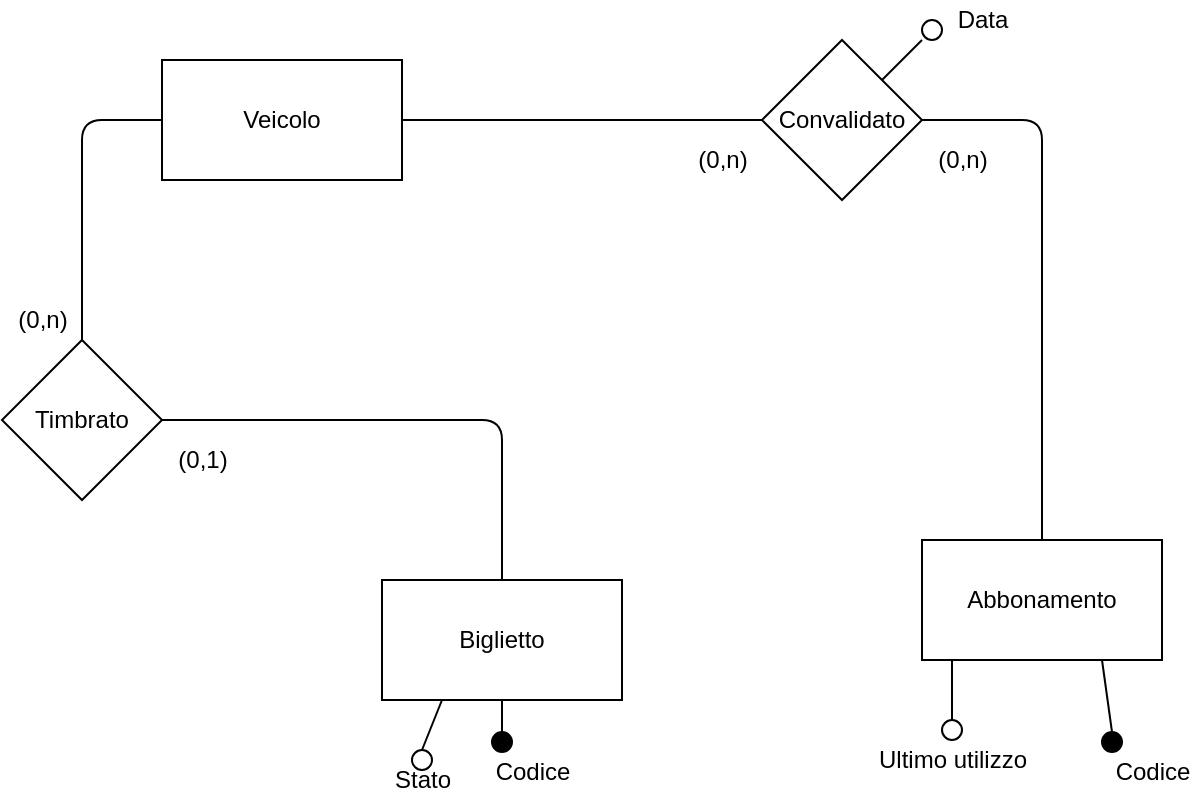<mxfile version="12.4.8" type="device"><diagram id="C5RBs43oDa-KdzZeNtuy" name="Page-1"><mxGraphModel dx="1373" dy="638" grid="1" gridSize="10" guides="1" tooltips="1" connect="1" arrows="1" fold="1" page="1" pageScale="1" pageWidth="827" pageHeight="1169" math="0" shadow="0"><root><mxCell id="WIyWlLk6GJQsqaUBKTNV-0"/><mxCell id="WIyWlLk6GJQsqaUBKTNV-1" parent="WIyWlLk6GJQsqaUBKTNV-0"/><mxCell id="0jxbRu7jSkajX_0jfpdM-3" value="Biglietto " style="rounded=0;whiteSpace=wrap;html=1;" vertex="1" parent="WIyWlLk6GJQsqaUBKTNV-1"><mxGeometry x="230" y="400" width="120" height="60" as="geometry"/></mxCell><mxCell id="0jxbRu7jSkajX_0jfpdM-4" value="Abbonamento" style="rounded=0;whiteSpace=wrap;html=1;" vertex="1" parent="WIyWlLk6GJQsqaUBKTNV-1"><mxGeometry x="500" y="380" width="120" height="60" as="geometry"/></mxCell><mxCell id="0jxbRu7jSkajX_0jfpdM-10" value="" style="endArrow=none;html=1;entryX=0.5;entryY=1;entryDx=0;entryDy=0;" edge="1" parent="WIyWlLk6GJQsqaUBKTNV-1"><mxGeometry width="50" height="50" relative="1" as="geometry"><mxPoint x="515" y="470" as="sourcePoint"/><mxPoint x="515" y="440" as="targetPoint"/></mxGeometry></mxCell><mxCell id="0jxbRu7jSkajX_0jfpdM-11" value="" style="ellipse;whiteSpace=wrap;html=1;" vertex="1" parent="WIyWlLk6GJQsqaUBKTNV-1"><mxGeometry x="510" y="470" width="10" height="10" as="geometry"/></mxCell><mxCell id="0jxbRu7jSkajX_0jfpdM-15" value="Ultimo utilizzo" style="text;html=1;align=center;verticalAlign=middle;resizable=0;points=[];autosize=1;" vertex="1" parent="WIyWlLk6GJQsqaUBKTNV-1"><mxGeometry x="470" y="480" width="90" height="20" as="geometry"/></mxCell><mxCell id="0jxbRu7jSkajX_0jfpdM-17" value="" style="endArrow=none;html=1;entryX=0.5;entryY=1;entryDx=0;entryDy=0;exitX=0.5;exitY=0;exitDx=0;exitDy=0;" edge="1" parent="WIyWlLk6GJQsqaUBKTNV-1" source="0jxbRu7jSkajX_0jfpdM-18" target="0jxbRu7jSkajX_0jfpdM-3"><mxGeometry width="50" height="50" relative="1" as="geometry"><mxPoint x="273" y="496" as="sourcePoint"/><mxPoint x="272.5" y="516" as="targetPoint"/></mxGeometry></mxCell><mxCell id="0jxbRu7jSkajX_0jfpdM-18" value="" style="ellipse;whiteSpace=wrap;html=1;fillColor=#000000;" vertex="1" parent="WIyWlLk6GJQsqaUBKTNV-1"><mxGeometry x="285" y="476" width="10" height="10" as="geometry"/></mxCell><mxCell id="0jxbRu7jSkajX_0jfpdM-19" value="Codice" style="text;html=1;align=center;verticalAlign=middle;resizable=0;points=[];autosize=1;" vertex="1" parent="WIyWlLk6GJQsqaUBKTNV-1"><mxGeometry x="280" y="486" width="50" height="20" as="geometry"/></mxCell><mxCell id="0jxbRu7jSkajX_0jfpdM-20" value="" style="endArrow=none;html=1;entryX=0.75;entryY=1;entryDx=0;entryDy=0;exitX=0.5;exitY=0;exitDx=0;exitDy=0;" edge="1" parent="WIyWlLk6GJQsqaUBKTNV-1" source="0jxbRu7jSkajX_0jfpdM-21" target="0jxbRu7jSkajX_0jfpdM-4"><mxGeometry width="50" height="50" relative="1" as="geometry"><mxPoint x="608" y="495.64" as="sourcePoint"/><mxPoint x="610.36" y="440.0" as="targetPoint"/></mxGeometry></mxCell><mxCell id="0jxbRu7jSkajX_0jfpdM-21" value="" style="ellipse;whiteSpace=wrap;html=1;fillColor=#000000;" vertex="1" parent="WIyWlLk6GJQsqaUBKTNV-1"><mxGeometry x="590" y="476" width="10" height="10" as="geometry"/></mxCell><mxCell id="0jxbRu7jSkajX_0jfpdM-22" value="Codice" style="text;html=1;align=center;verticalAlign=middle;resizable=0;points=[];autosize=1;" vertex="1" parent="WIyWlLk6GJQsqaUBKTNV-1"><mxGeometry x="590" y="486" width="50" height="20" as="geometry"/></mxCell><mxCell id="0jxbRu7jSkajX_0jfpdM-27" value="Veicolo" style="rounded=0;whiteSpace=wrap;html=1;" vertex="1" parent="WIyWlLk6GJQsqaUBKTNV-1"><mxGeometry x="120" y="140" width="120" height="60" as="geometry"/></mxCell><mxCell id="0jxbRu7jSkajX_0jfpdM-28" value="Timbrato" style="rhombus;whiteSpace=wrap;html=1;" vertex="1" parent="WIyWlLk6GJQsqaUBKTNV-1"><mxGeometry x="40" y="280" width="80" height="80" as="geometry"/></mxCell><mxCell id="0jxbRu7jSkajX_0jfpdM-29" value="" style="endArrow=none;html=1;entryX=0.5;entryY=0;entryDx=0;entryDy=0;exitX=1;exitY=0.5;exitDx=0;exitDy=0;" edge="1" parent="WIyWlLk6GJQsqaUBKTNV-1" source="0jxbRu7jSkajX_0jfpdM-28" target="0jxbRu7jSkajX_0jfpdM-3"><mxGeometry width="50" height="50" relative="1" as="geometry"><mxPoint x="40" y="580" as="sourcePoint"/><mxPoint x="90" y="530" as="targetPoint"/><Array as="points"><mxPoint x="290" y="320"/></Array></mxGeometry></mxCell><mxCell id="0jxbRu7jSkajX_0jfpdM-30" value="" style="endArrow=none;html=1;entryX=0.5;entryY=0;entryDx=0;entryDy=0;exitX=0;exitY=0.5;exitDx=0;exitDy=0;" edge="1" parent="WIyWlLk6GJQsqaUBKTNV-1" source="0jxbRu7jSkajX_0jfpdM-27" target="0jxbRu7jSkajX_0jfpdM-28"><mxGeometry width="50" height="50" relative="1" as="geometry"><mxPoint x="40" y="580" as="sourcePoint"/><mxPoint x="90" y="530" as="targetPoint"/><Array as="points"><mxPoint x="80" y="170"/></Array></mxGeometry></mxCell><mxCell id="0jxbRu7jSkajX_0jfpdM-31" value="Convalidato" style="rhombus;whiteSpace=wrap;html=1;" vertex="1" parent="WIyWlLk6GJQsqaUBKTNV-1"><mxGeometry x="420" y="130" width="80" height="80" as="geometry"/></mxCell><mxCell id="0jxbRu7jSkajX_0jfpdM-32" value="" style="endArrow=none;html=1;entryX=0.5;entryY=0;entryDx=0;entryDy=0;exitX=1;exitY=0.5;exitDx=0;exitDy=0;" edge="1" parent="WIyWlLk6GJQsqaUBKTNV-1" source="0jxbRu7jSkajX_0jfpdM-31" target="0jxbRu7jSkajX_0jfpdM-4"><mxGeometry width="50" height="50" relative="1" as="geometry"><mxPoint x="40" y="580" as="sourcePoint"/><mxPoint x="90" y="530" as="targetPoint"/><Array as="points"><mxPoint x="560" y="170"/></Array></mxGeometry></mxCell><mxCell id="0jxbRu7jSkajX_0jfpdM-34" value="" style="endArrow=none;html=1;entryX=0;entryY=0.5;entryDx=0;entryDy=0;exitX=1;exitY=0.5;exitDx=0;exitDy=0;" edge="1" parent="WIyWlLk6GJQsqaUBKTNV-1" source="0jxbRu7jSkajX_0jfpdM-27" target="0jxbRu7jSkajX_0jfpdM-31"><mxGeometry width="50" height="50" relative="1" as="geometry"><mxPoint x="40" y="580" as="sourcePoint"/><mxPoint x="90" y="530" as="targetPoint"/></mxGeometry></mxCell><mxCell id="0jxbRu7jSkajX_0jfpdM-35" value="" style="endArrow=none;html=1;entryX=0.25;entryY=1;entryDx=0;entryDy=0;exitX=0.5;exitY=0;exitDx=0;exitDy=0;" edge="1" parent="WIyWlLk6GJQsqaUBKTNV-1" source="0jxbRu7jSkajX_0jfpdM-41" target="0jxbRu7jSkajX_0jfpdM-3"><mxGeometry width="50" height="50" relative="1" as="geometry"><mxPoint x="260" y="490" as="sourcePoint"/><mxPoint x="90" y="530" as="targetPoint"/></mxGeometry></mxCell><mxCell id="0jxbRu7jSkajX_0jfpdM-36" value="Stato" style="text;html=1;align=center;verticalAlign=middle;resizable=0;points=[];autosize=1;" vertex="1" parent="WIyWlLk6GJQsqaUBKTNV-1"><mxGeometry x="230" y="490" width="40" height="20" as="geometry"/></mxCell><mxCell id="0jxbRu7jSkajX_0jfpdM-37" value="(0,1)" style="text;html=1;align=center;verticalAlign=middle;resizable=0;points=[];autosize=1;" vertex="1" parent="WIyWlLk6GJQsqaUBKTNV-1"><mxGeometry x="120" y="330" width="40" height="20" as="geometry"/></mxCell><mxCell id="0jxbRu7jSkajX_0jfpdM-38" value="(0,n)" style="text;html=1;align=center;verticalAlign=middle;resizable=0;points=[];autosize=1;" vertex="1" parent="WIyWlLk6GJQsqaUBKTNV-1"><mxGeometry x="40" y="260" width="40" height="20" as="geometry"/></mxCell><mxCell id="0jxbRu7jSkajX_0jfpdM-39" value="(0,n)" style="text;html=1;align=center;verticalAlign=middle;resizable=0;points=[];autosize=1;" vertex="1" parent="WIyWlLk6GJQsqaUBKTNV-1"><mxGeometry x="500" y="180" width="40" height="20" as="geometry"/></mxCell><mxCell id="0jxbRu7jSkajX_0jfpdM-41" value="" style="ellipse;whiteSpace=wrap;html=1;" vertex="1" parent="WIyWlLk6GJQsqaUBKTNV-1"><mxGeometry x="245" y="485" width="10" height="10" as="geometry"/></mxCell><mxCell id="0jxbRu7jSkajX_0jfpdM-42" value="(0,n)" style="text;html=1;align=center;verticalAlign=middle;resizable=0;points=[];autosize=1;" vertex="1" parent="WIyWlLk6GJQsqaUBKTNV-1"><mxGeometry x="380" y="180" width="40" height="20" as="geometry"/></mxCell><mxCell id="0jxbRu7jSkajX_0jfpdM-43" value="" style="endArrow=none;html=1;entryX=1;entryY=0;entryDx=0;entryDy=0;" edge="1" parent="WIyWlLk6GJQsqaUBKTNV-1" target="0jxbRu7jSkajX_0jfpdM-31"><mxGeometry width="50" height="50" relative="1" as="geometry"><mxPoint x="500" y="130" as="sourcePoint"/><mxPoint x="90" y="530" as="targetPoint"/></mxGeometry></mxCell><mxCell id="0jxbRu7jSkajX_0jfpdM-46" value="" style="ellipse;whiteSpace=wrap;html=1;" vertex="1" parent="WIyWlLk6GJQsqaUBKTNV-1"><mxGeometry x="500" y="120" width="10" height="10" as="geometry"/></mxCell><mxCell id="0jxbRu7jSkajX_0jfpdM-47" value="Data" style="text;html=1;align=center;verticalAlign=middle;resizable=0;points=[];autosize=1;" vertex="1" parent="WIyWlLk6GJQsqaUBKTNV-1"><mxGeometry x="510" y="110" width="40" height="20" as="geometry"/></mxCell></root></mxGraphModel></diagram></mxfile>